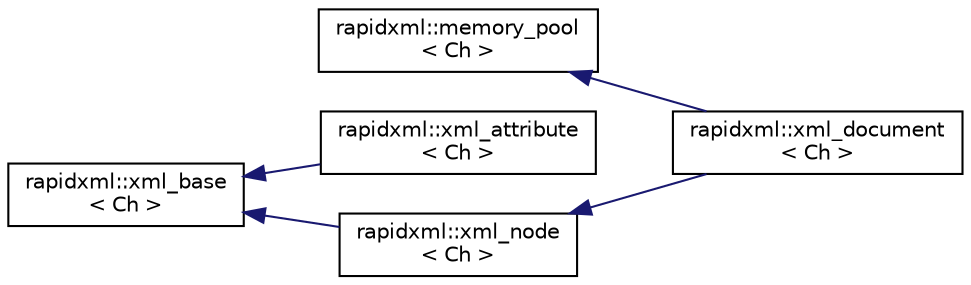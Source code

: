 digraph "Graphical Class Hierarchy"
{
  edge [fontname="Helvetica",fontsize="10",labelfontname="Helvetica",labelfontsize="10"];
  node [fontname="Helvetica",fontsize="10",shape=record];
  rankdir="LR";
  Node1 [label="rapidxml::memory_pool\l\< Ch \>",height=0.2,width=0.4,color="black", fillcolor="white", style="filled",URL="$classrapidxml_1_1memory__pool.html"];
  Node1 -> Node2 [dir="back",color="midnightblue",fontsize="10",style="solid",fontname="Helvetica"];
  Node2 [label="rapidxml::xml_document\l\< Ch \>",height=0.2,width=0.4,color="black", fillcolor="white", style="filled",URL="$classrapidxml_1_1xml__document.html"];
  Node3 [label="rapidxml::xml_base\l\< Ch \>",height=0.2,width=0.4,color="black", fillcolor="white", style="filled",URL="$classrapidxml_1_1xml__base.html"];
  Node3 -> Node4 [dir="back",color="midnightblue",fontsize="10",style="solid",fontname="Helvetica"];
  Node4 [label="rapidxml::xml_attribute\l\< Ch \>",height=0.2,width=0.4,color="black", fillcolor="white", style="filled",URL="$classrapidxml_1_1xml__attribute.html"];
  Node3 -> Node5 [dir="back",color="midnightblue",fontsize="10",style="solid",fontname="Helvetica"];
  Node5 [label="rapidxml::xml_node\l\< Ch \>",height=0.2,width=0.4,color="black", fillcolor="white", style="filled",URL="$classrapidxml_1_1xml__node.html"];
  Node5 -> Node2 [dir="back",color="midnightblue",fontsize="10",style="solid",fontname="Helvetica"];
}
